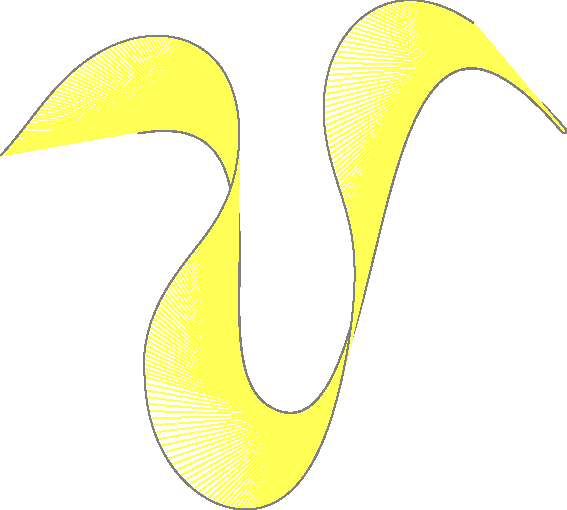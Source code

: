 size(10cm,0);

path curv=reverse((0,2){dir(10)}..(1,0)..{dir(-50)}(3,2));
guide dirc;

draw(curv,linewidth(1mm)+grey);

for(real i=0; i<=length(curv); i+=.005)
  {
    draw(point(curv,i)--dir(curv,i)+point(curv,i),grey+yellow);
    dirc=dirc..dir(curv,i)+point(curv,i);
  }

draw(dirc,grey);

